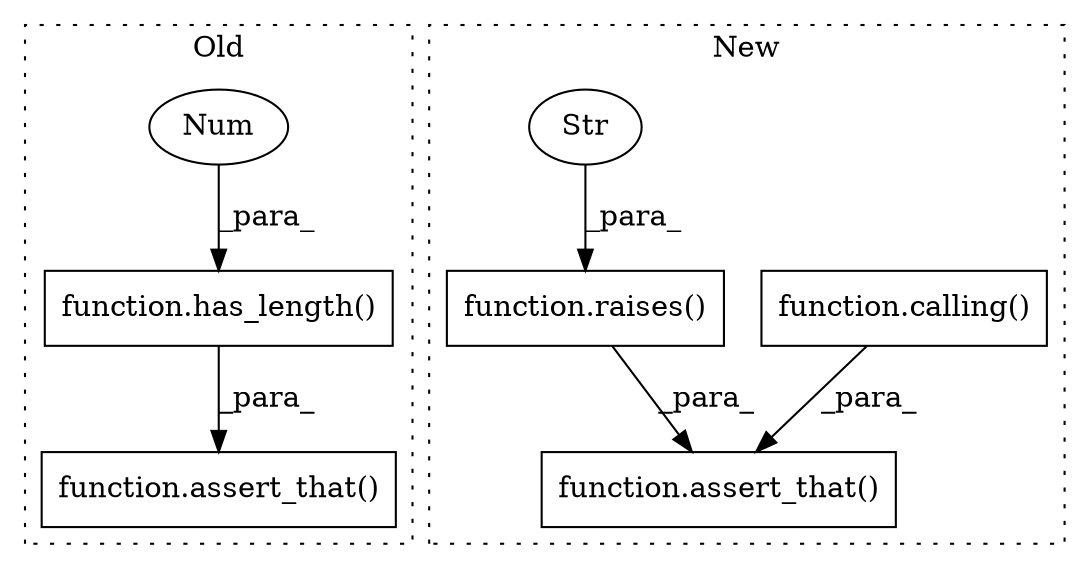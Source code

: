 digraph G {
subgraph cluster0 {
1 [label="function.has_length()" a="75" s="6828,6840" l="11,1" shape="box"];
3 [label="function.assert_that()" a="75" s="6800,6841" l="12,1" shape="box"];
6 [label="Num" a="76" s="6839" l="1" shape="ellipse"];
label = "Old";
style="dotted";
}
subgraph cluster1 {
2 [label="function.calling()" a="75" s="6097,6134" l="8,1" shape="box"];
4 [label="function.assert_that()" a="75" s="6085,6370" l="12,1" shape="box"];
5 [label="function.raises()" a="75" s="6269,6369" l="7,1" shape="box"];
7 [label="Str" a="66" s="6298" l="71" shape="ellipse"];
label = "New";
style="dotted";
}
1 -> 3 [label="_para_"];
2 -> 4 [label="_para_"];
5 -> 4 [label="_para_"];
6 -> 1 [label="_para_"];
7 -> 5 [label="_para_"];
}